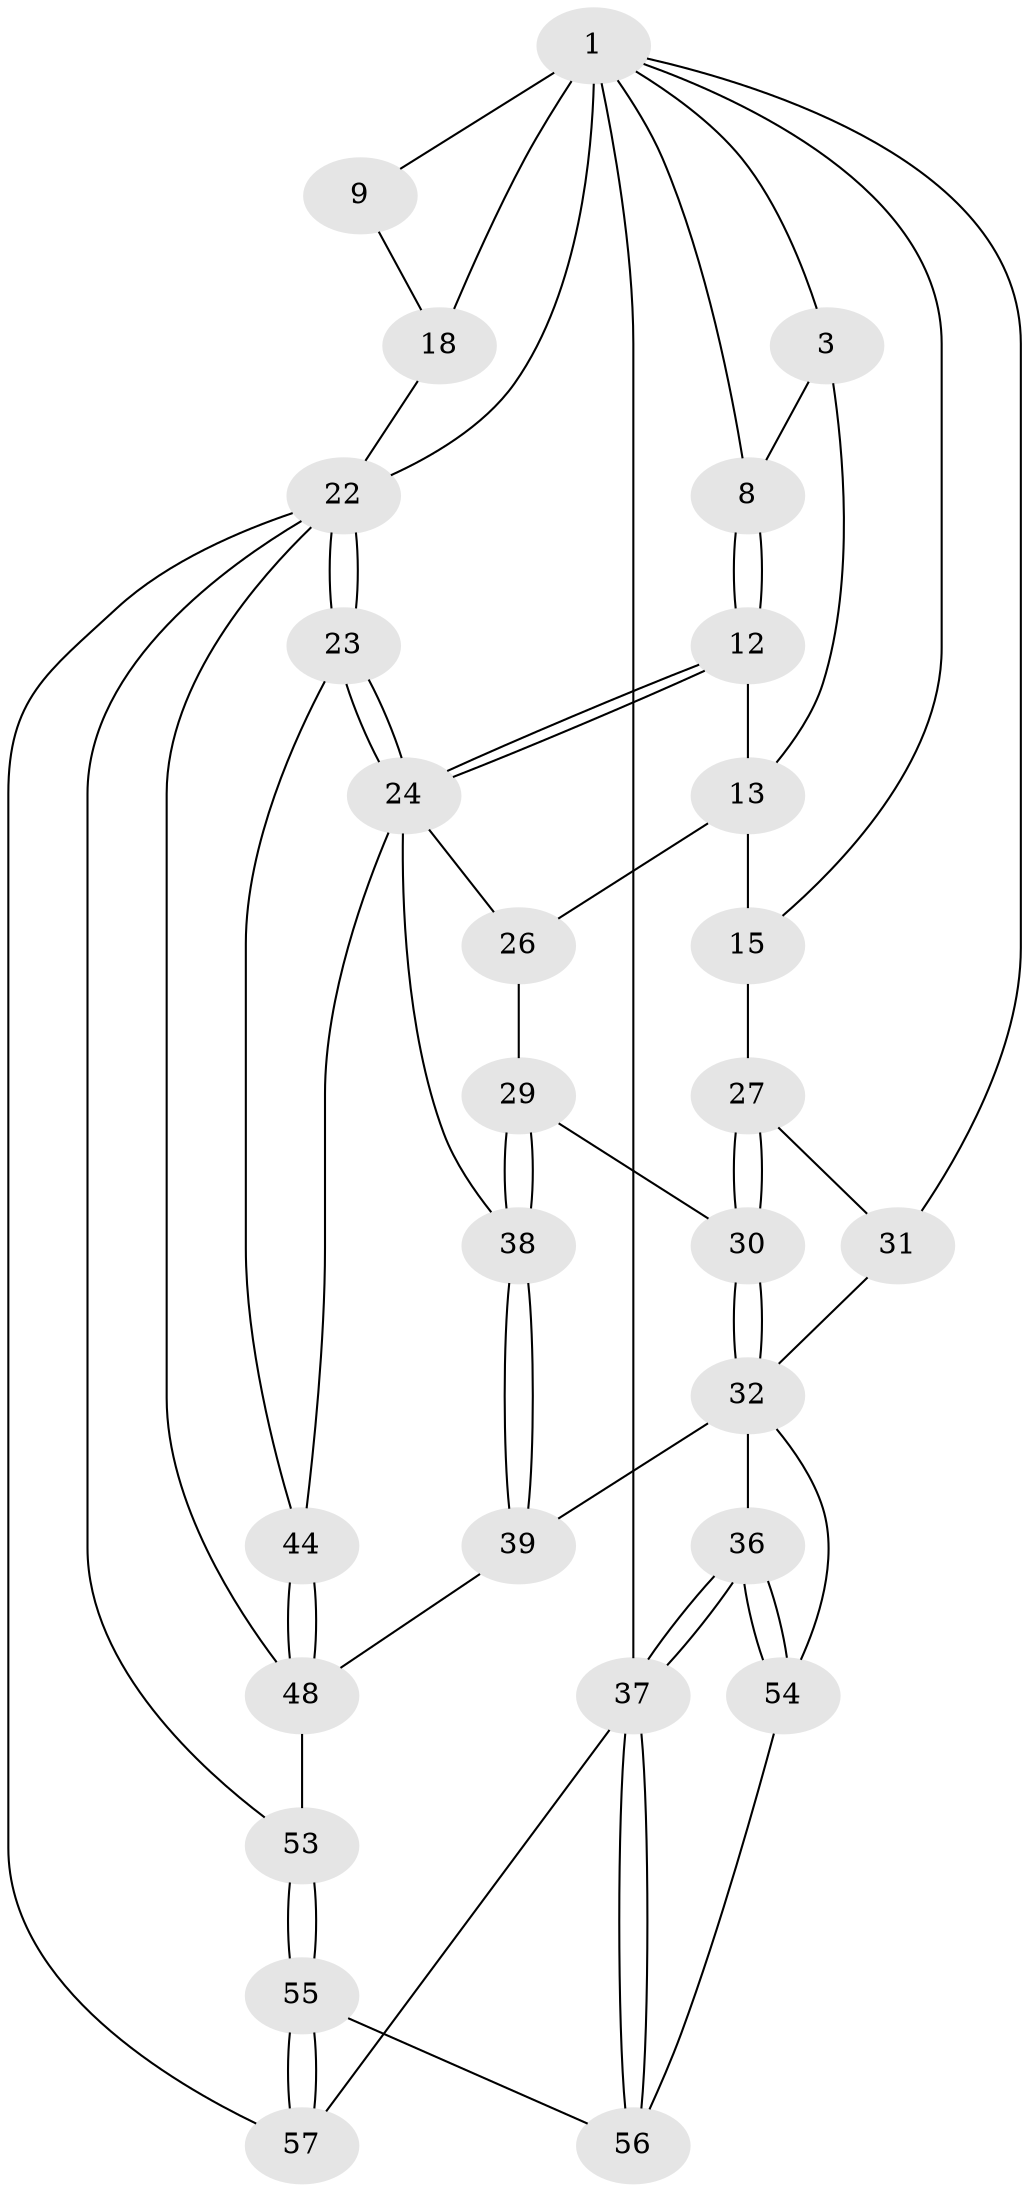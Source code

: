 // original degree distribution, {3: 0.03508771929824561, 5: 0.5263157894736842, 4: 0.24561403508771928, 6: 0.19298245614035087}
// Generated by graph-tools (version 1.1) at 2025/27/03/15/25 16:27:58]
// undirected, 28 vertices, 63 edges
graph export_dot {
graph [start="1"]
  node [color=gray90,style=filled];
  1 [pos="+0.7568596993945901+0",super="+2+5+11"];
  3 [pos="+0.14437410773904605+0",super="+4"];
  8 [pos="+0.5227875277870074+0.18878672161579982"];
  9 [pos="+1+0.20979883331811036",super="+10"];
  12 [pos="+0.5143942588515856+0.1980420719871142"];
  13 [pos="+0.40844676009199715+0.20818947797881457",super="+14+19"];
  15 [pos="+0.1426755690565009+0.25786149149217497",super="+20+16"];
  18 [pos="+0.752145719840535+0.30336255844114424",super="+21"];
  22 [pos="+0.6938402620333542+0.5109506355141256",super="+46"];
  23 [pos="+0.6300893451769997+0.49785582422007113"];
  24 [pos="+0.5612398486705549+0.450525793765136",super="+25"];
  26 [pos="+0.3564325091975152+0.479753415435833"];
  27 [pos="+0.14221292462701055+0.4584785425756499",super="+28"];
  29 [pos="+0.19251124725172483+0.542271257664656"];
  30 [pos="+0.1592631888836213+0.5250814717325306"];
  31 [pos="+0+0.5818494608720346"];
  32 [pos="+0+0.6375875078838557",super="+33+40"];
  36 [pos="+0+1"];
  37 [pos="+0+1",super="+41"];
  38 [pos="+0.21339607418569792+0.7250635645377098"];
  39 [pos="+0.20095952849452106+0.7538994226013599"];
  44 [pos="+0.52609149522342+0.6277033476049169",super="+45"];
  48 [pos="+0.5477893147811772+0.7660197545465522",super="+51"];
  53 [pos="+0.33994525704789397+0.9248080329848889"];
  54 [pos="+0.07631475031884946+0.8648320988075586"];
  55 [pos="+0.3205779663420126+1"];
  56 [pos="+0.195396493380222+1"];
  57 [pos="+0.9392673343894863+1"];
  1 -- 3;
  1 -- 37 [weight=3];
  1 -- 31;
  1 -- 8;
  1 -- 18 [weight=3];
  1 -- 9 [weight=3];
  1 -- 15;
  1 -- 22;
  3 -- 13;
  3 -- 8;
  8 -- 12;
  8 -- 12;
  9 -- 18;
  12 -- 13;
  12 -- 24;
  12 -- 24;
  13 -- 15 [weight=2];
  13 -- 26;
  15 -- 27 [weight=2];
  18 -- 22;
  22 -- 23;
  22 -- 23;
  22 -- 48;
  22 -- 53;
  22 -- 57;
  23 -- 24;
  23 -- 24;
  23 -- 44;
  24 -- 26;
  24 -- 44;
  24 -- 38;
  26 -- 29;
  27 -- 30;
  27 -- 30;
  27 -- 31;
  29 -- 30;
  29 -- 38;
  29 -- 38;
  30 -- 32;
  30 -- 32;
  31 -- 32;
  32 -- 36;
  32 -- 54;
  32 -- 39;
  36 -- 37;
  36 -- 37;
  36 -- 54;
  36 -- 54;
  37 -- 56;
  37 -- 56;
  37 -- 57;
  38 -- 39;
  38 -- 39;
  39 -- 48;
  44 -- 48 [weight=2];
  44 -- 48;
  48 -- 53;
  53 -- 55;
  53 -- 55;
  54 -- 56;
  55 -- 56;
  55 -- 57;
  55 -- 57;
}
